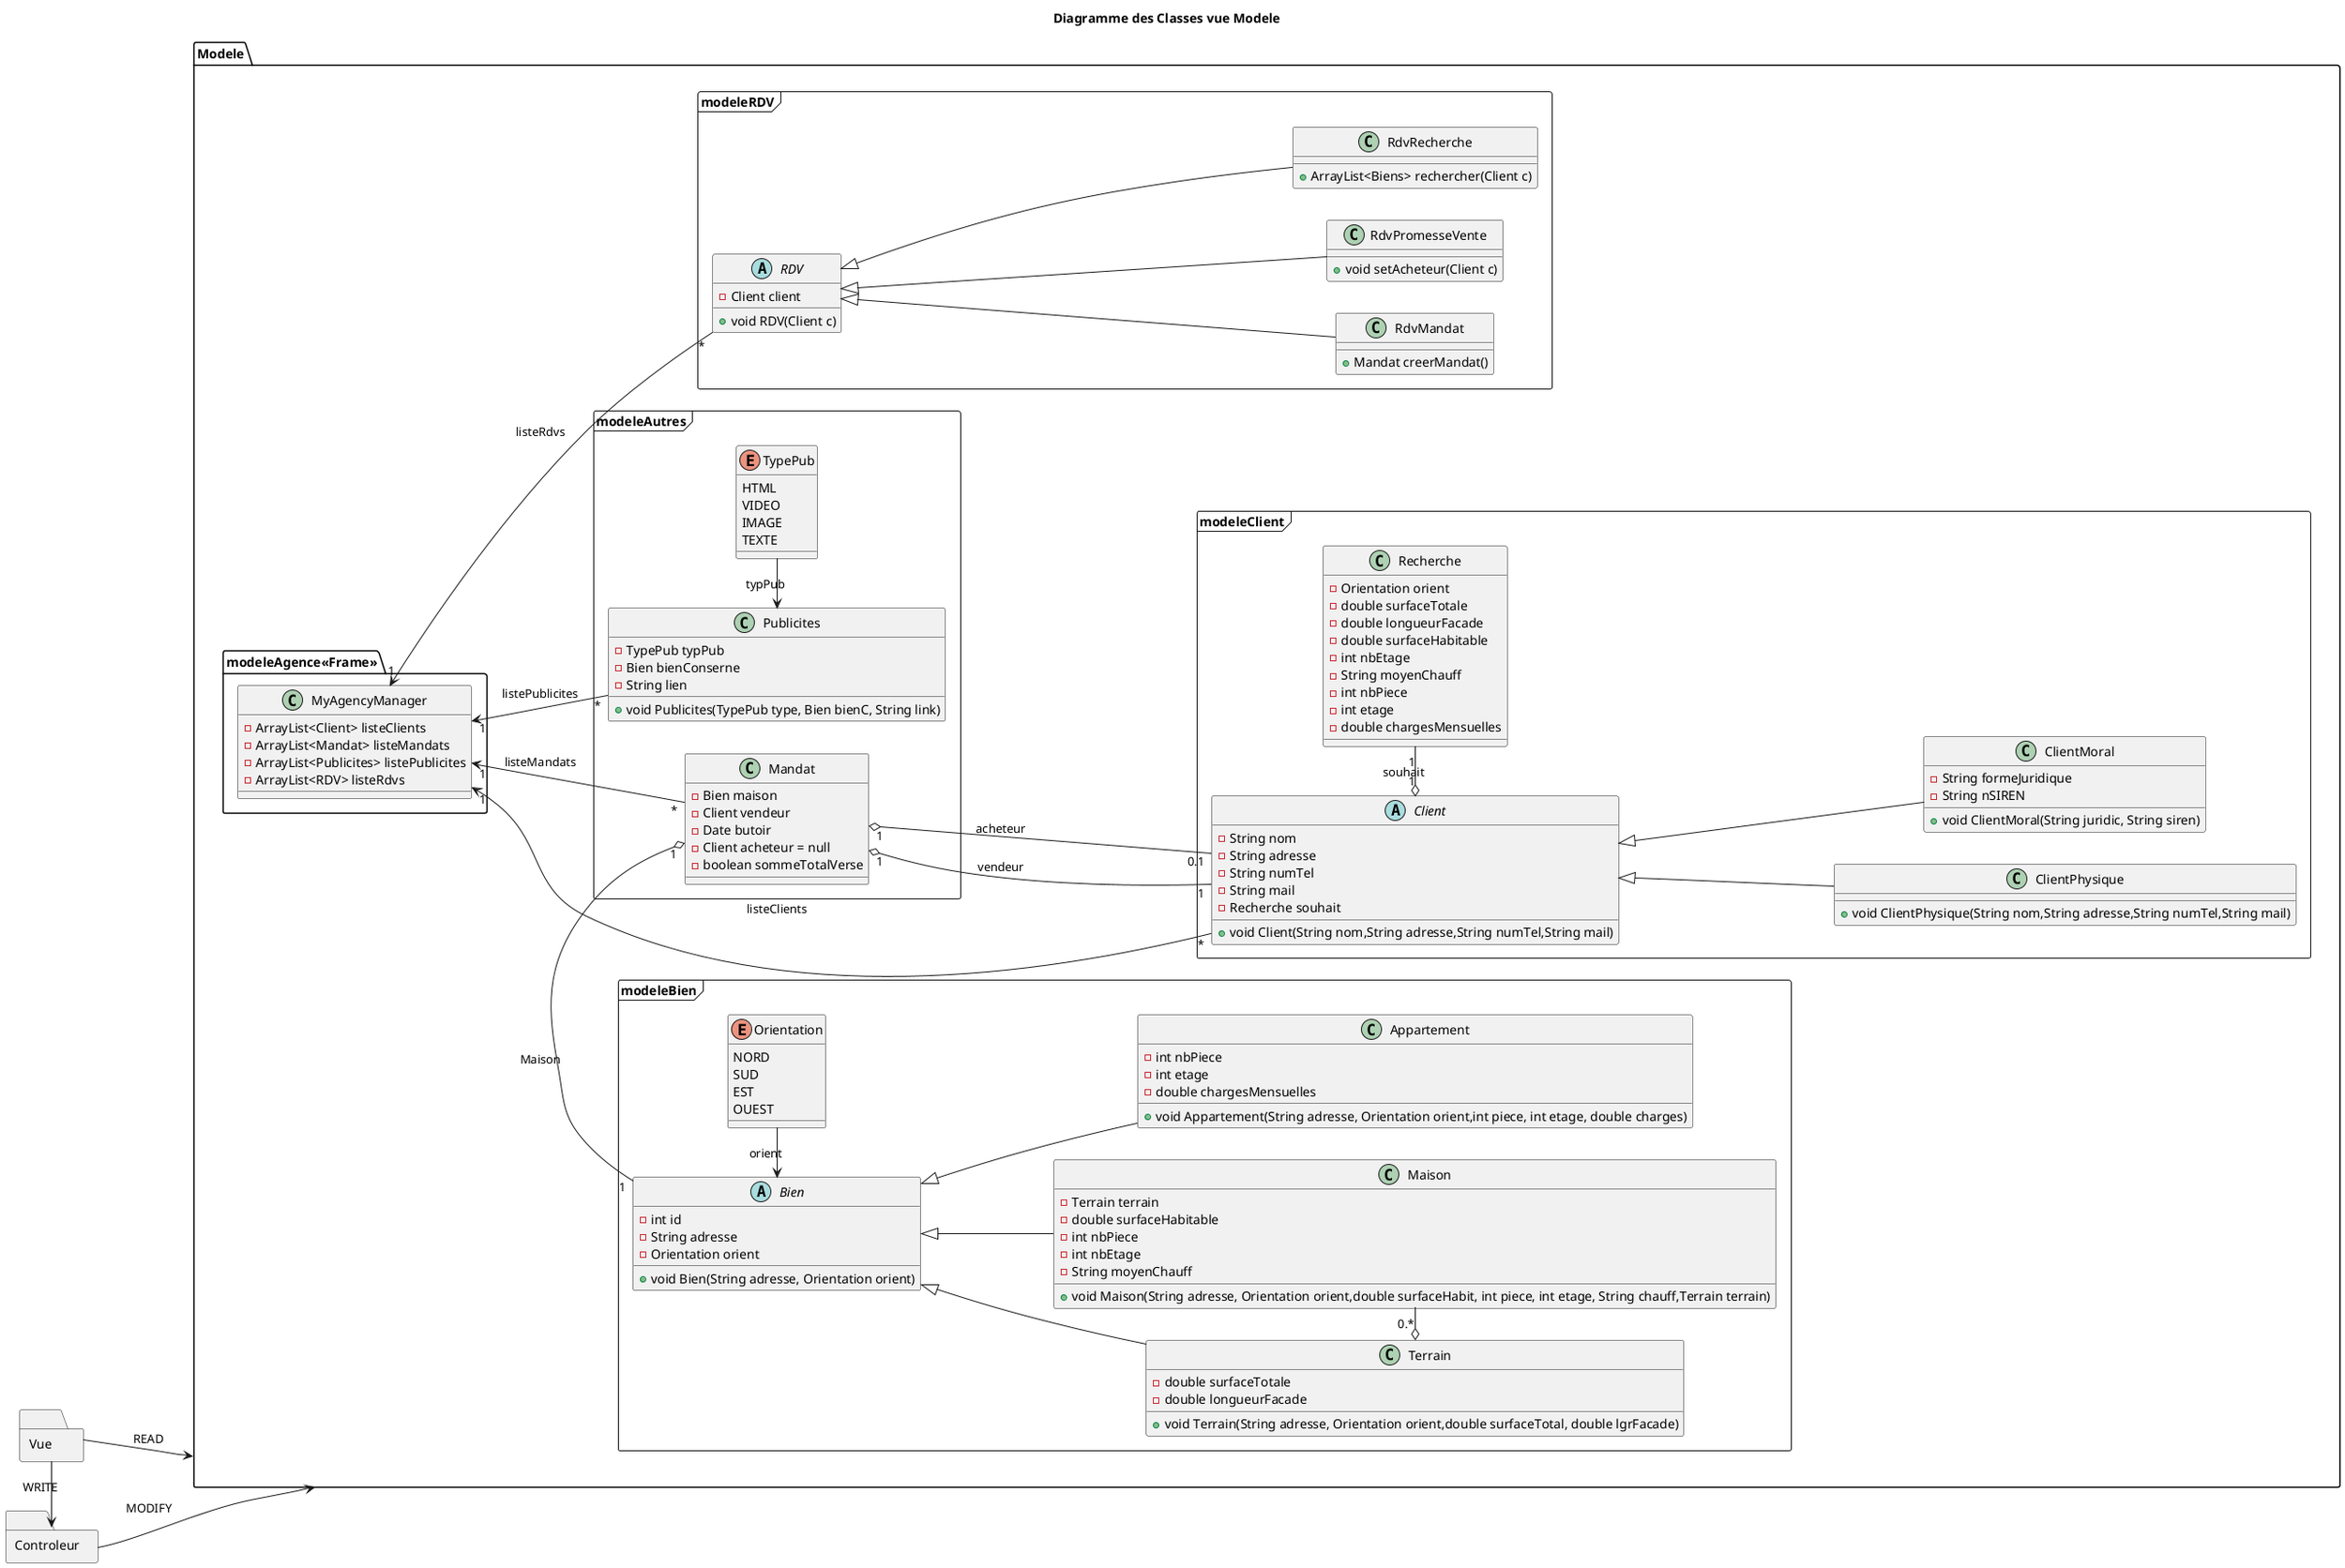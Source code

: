 @startuml

title Diagramme des Classes vue Modele

package Modele <<Folder>> {

    package modeleAgence<<Frame>> {
        class MyAgencyManager {
        -ArrayList<Client> listeClients
        -ArrayList<Mandat> listeMandats
        -ArrayList<Publicites> listePublicites
        -ArrayList<RDV> listeRdvs
        }
    }
    package modeleClient <<Frame>> {
        abstract Client {
            -String nom
          -String adresse
          -String numTel
          -String mail
          -Recherche souhait
          +void Client(String nom,String adresse,String numTel,String mail)

        }
        class ClientPhysique extends Client{
            +void ClientPhysique(String nom,String adresse,String numTel,String mail)
        }
    
        class ClientMoral extends Client{
            -String formeJuridique
            -String nSIREN
            +void ClientMoral(String juridic, String siren)
        }
        
        class Recherche{
            -Orientation orient
            -double surfaceTotale
            -double longueurFacade
            -double surfaceHabitable
            -int nbEtage
            -String moyenChauff
            -int nbPiece
            -int etage
            -double chargesMensuelles
        }
    }

    package modeleBien <<Frame>> {
        enum Orientation{
            NORD
            SUD
            EST
            OUEST
         }
        abstract Bien {
            -int id
            -String adresse
            -Orientation orient
            +void Bien(String adresse, Orientation orient) 
        }
        class Terrain extends Bien{
            -double surfaceTotale
            -double longueurFacade
            +void Terrain(String adresse, Orientation orient,double surfaceTotal, double lgrFacade)
        }
        class Maison extends Bien{
            -Terrain terrain
            -double surfaceHabitable
            -int nbPiece
            -int nbEtage
            -String moyenChauff
            +void Maison(String adresse, Orientation orient,double surfaceHabit, int piece, int etage, String chauff,Terrain terrain)
        }
        class Appartement extends Bien{
            -int nbPiece
            -int etage
            -double chargesMensuelles
            +void Appartement(String adresse, Orientation orient,int piece, int etage, double charges)
        }
        Terrain  o- "0.*" Maison
    }

    package modeleRDV <<Frame>> {
        abstract RDV{
            -Client client
            +void RDV(Client c)
        }

        class RdvMandat extends RDV{
            +Mandat creerMandat()
        }

        class RdvPromesseVente extends RDV{
            +void setAcheteur(Client c)
        }

        class RdvRecherche extends RDV{
            +ArrayList<Biens> rechercher(Client c)
        }

    }

    package modeleAutres <<Frame>> {
	
        class Mandat{
            -Bien maison
            -Client vendeur
            -Date butoir
            -Client acheteur = null
            -boolean sommeTotalVerse
        }
		enum TypePub{
		    HTML
		    VIDEO
		    IMAGE
		    TEXTE
		}
        class Publicites{
            -TypePub typPub
            -Bien bienConserne
            -String lien
            +void Publicites(TypePub type, Bien bienC, String link)
        }
        
		
    }
}


package Vue <<Folder>> {
}

package Controleur <<Folder>> {
}

Vue --> Modele : READ
Vue -> Controleur : WRITE
Controleur -> Modele : MODIFY

MyAgencyManager"1" <-- "*" Mandat : listeMandats
MyAgencyManager "1" <--- "*" Client :listeClients
MyAgencyManager "1" <-- "*" RDV : listeRdvs
MyAgencyManager "1" <-- "*" Publicites : listePublicites

left to right direction

Client "1" o- "1" Recherche : souhait

Mandat "1" o- "1" Client : vendeur
Mandat "1" o- "0.1" Client : acheteur
    
Mandat "1" o- "1" Bien : Maison
    
Bien <- Orientation : orient
Publicites <- TypePub : typPub

@enduml
